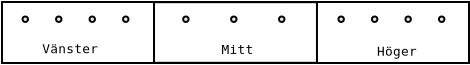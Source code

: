 <?xml version="1.0" encoding="UTF-8"?>
<dia:diagram xmlns:dia="http://www.lysator.liu.se/~alla/dia/">
  <dia:layer name="Background" visible="true" active="true">
    <dia:object type="Standard - Box" version="0" id="O0">
      <dia:attribute name="obj_pos">
        <dia:point val="24.25,15.7"/>
      </dia:attribute>
      <dia:attribute name="obj_bb">
        <dia:rectangle val="24.2,15.65;47.65,18.8"/>
      </dia:attribute>
      <dia:attribute name="elem_corner">
        <dia:point val="24.25,15.7"/>
      </dia:attribute>
      <dia:attribute name="elem_width">
        <dia:real val="23.35"/>
      </dia:attribute>
      <dia:attribute name="elem_height">
        <dia:real val="3.05"/>
      </dia:attribute>
      <dia:attribute name="border_width">
        <dia:real val="0.1"/>
      </dia:attribute>
      <dia:attribute name="show_background">
        <dia:boolean val="true"/>
      </dia:attribute>
    </dia:object>
    <dia:object type="Standard - Box" version="0" id="O1">
      <dia:attribute name="obj_pos">
        <dia:point val="31.851,15.709"/>
      </dia:attribute>
      <dia:attribute name="obj_bb">
        <dia:rectangle val="31.801,15.659;40.049,18.791"/>
      </dia:attribute>
      <dia:attribute name="elem_corner">
        <dia:point val="31.851,15.709"/>
      </dia:attribute>
      <dia:attribute name="elem_width">
        <dia:real val="8.147"/>
      </dia:attribute>
      <dia:attribute name="elem_height">
        <dia:real val="3.032"/>
      </dia:attribute>
      <dia:attribute name="border_width">
        <dia:real val="0.1"/>
      </dia:attribute>
      <dia:attribute name="show_background">
        <dia:boolean val="true"/>
      </dia:attribute>
    </dia:object>
    <dia:object type="Standard - Text" version="1" id="O2">
      <dia:attribute name="obj_pos">
        <dia:point val="36.001,18.081"/>
      </dia:attribute>
      <dia:attribute name="obj_bb">
        <dia:rectangle val="35.231,17.679;36.79,18.483"/>
      </dia:attribute>
      <dia:attribute name="text">
        <dia:composite type="text">
          <dia:attribute name="string">
            <dia:string>#Mitt#</dia:string>
          </dia:attribute>
          <dia:attribute name="font">
            <dia:font family="monospace" style="0" name="Courier"/>
          </dia:attribute>
          <dia:attribute name="height">
            <dia:real val="0.8"/>
          </dia:attribute>
          <dia:attribute name="pos">
            <dia:point val="36.001,18.293"/>
          </dia:attribute>
          <dia:attribute name="color">
            <dia:color val="#000000"/>
          </dia:attribute>
          <dia:attribute name="alignment">
            <dia:enum val="1"/>
          </dia:attribute>
        </dia:composite>
      </dia:attribute>
      <dia:attribute name="valign">
        <dia:enum val="2"/>
      </dia:attribute>
    </dia:object>
    <dia:object type="Standard - Text" version="1" id="O3">
      <dia:attribute name="obj_pos">
        <dia:point val="35.925,17.225"/>
      </dia:attribute>
      <dia:attribute name="obj_bb">
        <dia:rectangle val="35.925,16.63;35.925,17.378"/>
      </dia:attribute>
      <dia:attribute name="text">
        <dia:composite type="text">
          <dia:attribute name="string">
            <dia:string>##</dia:string>
          </dia:attribute>
          <dia:attribute name="font">
            <dia:font family="sans" style="0" name="Helvetica"/>
          </dia:attribute>
          <dia:attribute name="height">
            <dia:real val="0.8"/>
          </dia:attribute>
          <dia:attribute name="pos">
            <dia:point val="35.925,17.225"/>
          </dia:attribute>
          <dia:attribute name="color">
            <dia:color val="#000000"/>
          </dia:attribute>
          <dia:attribute name="alignment">
            <dia:enum val="0"/>
          </dia:attribute>
        </dia:composite>
      </dia:attribute>
      <dia:attribute name="valign">
        <dia:enum val="3"/>
      </dia:attribute>
      <dia:connections>
        <dia:connection handle="0" to="O0" connection="8"/>
      </dia:connections>
    </dia:object>
    <dia:object type="Standard - Text" version="1" id="O4">
      <dia:attribute name="obj_pos">
        <dia:point val="35.925,17.225"/>
      </dia:attribute>
      <dia:attribute name="obj_bb">
        <dia:rectangle val="35.925,16.63;35.925,17.378"/>
      </dia:attribute>
      <dia:attribute name="text">
        <dia:composite type="text">
          <dia:attribute name="string">
            <dia:string>##</dia:string>
          </dia:attribute>
          <dia:attribute name="font">
            <dia:font family="sans" style="0" name="Helvetica"/>
          </dia:attribute>
          <dia:attribute name="height">
            <dia:real val="0.8"/>
          </dia:attribute>
          <dia:attribute name="pos">
            <dia:point val="35.925,17.225"/>
          </dia:attribute>
          <dia:attribute name="color">
            <dia:color val="#000000"/>
          </dia:attribute>
          <dia:attribute name="alignment">
            <dia:enum val="0"/>
          </dia:attribute>
        </dia:composite>
      </dia:attribute>
      <dia:attribute name="valign">
        <dia:enum val="3"/>
      </dia:attribute>
      <dia:connections>
        <dia:connection handle="0" to="O0" connection="8"/>
      </dia:connections>
    </dia:object>
    <dia:object type="Standard - Text" version="1" id="O5">
      <dia:attribute name="obj_pos">
        <dia:point val="27.663,18.039"/>
      </dia:attribute>
      <dia:attribute name="obj_bb">
        <dia:rectangle val="26.315,17.665;29.01,18.413"/>
      </dia:attribute>
      <dia:attribute name="text">
        <dia:composite type="text">
          <dia:attribute name="string">
            <dia:string>#Vänster#</dia:string>
          </dia:attribute>
          <dia:attribute name="font">
            <dia:font family="monospace" style="0" name="Courier"/>
          </dia:attribute>
          <dia:attribute name="height">
            <dia:real val="0.8"/>
          </dia:attribute>
          <dia:attribute name="pos">
            <dia:point val="27.663,18.26"/>
          </dia:attribute>
          <dia:attribute name="color">
            <dia:color val="#000000"/>
          </dia:attribute>
          <dia:attribute name="alignment">
            <dia:enum val="1"/>
          </dia:attribute>
        </dia:composite>
      </dia:attribute>
      <dia:attribute name="valign">
        <dia:enum val="2"/>
      </dia:attribute>
    </dia:object>
    <dia:object type="Standard - Text" version="1" id="O6">
      <dia:attribute name="obj_pos">
        <dia:point val="43.997,18.165"/>
      </dia:attribute>
      <dia:attribute name="obj_bb">
        <dia:rectangle val="43.035,17.791;44.959,18.539"/>
      </dia:attribute>
      <dia:attribute name="text">
        <dia:composite type="text">
          <dia:attribute name="string">
            <dia:string>#Höger#</dia:string>
          </dia:attribute>
          <dia:attribute name="font">
            <dia:font family="monospace" style="0" name="Courier"/>
          </dia:attribute>
          <dia:attribute name="height">
            <dia:real val="0.8"/>
          </dia:attribute>
          <dia:attribute name="pos">
            <dia:point val="43.997,18.387"/>
          </dia:attribute>
          <dia:attribute name="color">
            <dia:color val="#000000"/>
          </dia:attribute>
          <dia:attribute name="alignment">
            <dia:enum val="1"/>
          </dia:attribute>
        </dia:composite>
      </dia:attribute>
      <dia:attribute name="valign">
        <dia:enum val="2"/>
      </dia:attribute>
    </dia:object>
    <dia:object type="Standard - Ellipse" version="0" id="O7">
      <dia:attribute name="obj_pos">
        <dia:point val="25.277,16.425"/>
      </dia:attribute>
      <dia:attribute name="obj_bb">
        <dia:rectangle val="25.227,16.375;25.6,16.748"/>
      </dia:attribute>
      <dia:attribute name="elem_corner">
        <dia:point val="25.277,16.425"/>
      </dia:attribute>
      <dia:attribute name="elem_width">
        <dia:real val="0.273"/>
      </dia:attribute>
      <dia:attribute name="elem_height">
        <dia:real val="0.273"/>
      </dia:attribute>
      <dia:attribute name="inner_color">
        <dia:color val="#e5e5e5"/>
      </dia:attribute>
      <dia:attribute name="aspect">
        <dia:enum val="2"/>
      </dia:attribute>
    </dia:object>
    <dia:object type="Standard - Ellipse" version="0" id="O8">
      <dia:attribute name="obj_pos">
        <dia:point val="26.951,16.425"/>
      </dia:attribute>
      <dia:attribute name="obj_bb">
        <dia:rectangle val="26.901,16.375;27.275,16.748"/>
      </dia:attribute>
      <dia:attribute name="elem_corner">
        <dia:point val="26.951,16.425"/>
      </dia:attribute>
      <dia:attribute name="elem_width">
        <dia:real val="0.273"/>
      </dia:attribute>
      <dia:attribute name="elem_height">
        <dia:real val="0.273"/>
      </dia:attribute>
      <dia:attribute name="inner_color">
        <dia:color val="#e5e5e5"/>
      </dia:attribute>
      <dia:attribute name="aspect">
        <dia:enum val="2"/>
      </dia:attribute>
    </dia:object>
    <dia:object type="Standard - Ellipse" version="0" id="O9">
      <dia:attribute name="obj_pos">
        <dia:point val="28.626,16.425"/>
      </dia:attribute>
      <dia:attribute name="obj_bb">
        <dia:rectangle val="28.576,16.375;28.95,16.748"/>
      </dia:attribute>
      <dia:attribute name="elem_corner">
        <dia:point val="28.626,16.425"/>
      </dia:attribute>
      <dia:attribute name="elem_width">
        <dia:real val="0.273"/>
      </dia:attribute>
      <dia:attribute name="elem_height">
        <dia:real val="0.273"/>
      </dia:attribute>
      <dia:attribute name="inner_color">
        <dia:color val="#e5e5e5"/>
      </dia:attribute>
      <dia:attribute name="aspect">
        <dia:enum val="2"/>
      </dia:attribute>
    </dia:object>
    <dia:object type="Standard - Ellipse" version="0" id="O10">
      <dia:attribute name="obj_pos">
        <dia:point val="30.301,16.425"/>
      </dia:attribute>
      <dia:attribute name="obj_bb">
        <dia:rectangle val="30.251,16.375;30.624,16.748"/>
      </dia:attribute>
      <dia:attribute name="elem_corner">
        <dia:point val="30.301,16.425"/>
      </dia:attribute>
      <dia:attribute name="elem_width">
        <dia:real val="0.273"/>
      </dia:attribute>
      <dia:attribute name="elem_height">
        <dia:real val="0.273"/>
      </dia:attribute>
      <dia:attribute name="inner_color">
        <dia:color val="#e5e5e5"/>
      </dia:attribute>
      <dia:attribute name="aspect">
        <dia:enum val="2"/>
      </dia:attribute>
    </dia:object>
    <dia:object type="Standard - Ellipse" version="0" id="O11">
      <dia:attribute name="obj_pos">
        <dia:point val="41.072,16.425"/>
      </dia:attribute>
      <dia:attribute name="obj_bb">
        <dia:rectangle val="41.022,16.375;41.396,16.748"/>
      </dia:attribute>
      <dia:attribute name="elem_corner">
        <dia:point val="41.072,16.425"/>
      </dia:attribute>
      <dia:attribute name="elem_width">
        <dia:real val="0.273"/>
      </dia:attribute>
      <dia:attribute name="elem_height">
        <dia:real val="0.273"/>
      </dia:attribute>
      <dia:attribute name="inner_color">
        <dia:color val="#e5e5e5"/>
      </dia:attribute>
      <dia:attribute name="aspect">
        <dia:enum val="2"/>
      </dia:attribute>
    </dia:object>
    <dia:object type="Standard - Ellipse" version="0" id="O12">
      <dia:attribute name="obj_pos">
        <dia:point val="42.747,16.425"/>
      </dia:attribute>
      <dia:attribute name="obj_bb">
        <dia:rectangle val="42.697,16.375;43.07,16.748"/>
      </dia:attribute>
      <dia:attribute name="elem_corner">
        <dia:point val="42.747,16.425"/>
      </dia:attribute>
      <dia:attribute name="elem_width">
        <dia:real val="0.273"/>
      </dia:attribute>
      <dia:attribute name="elem_height">
        <dia:real val="0.273"/>
      </dia:attribute>
      <dia:attribute name="inner_color">
        <dia:color val="#e5e5e5"/>
      </dia:attribute>
      <dia:attribute name="aspect">
        <dia:enum val="2"/>
      </dia:attribute>
    </dia:object>
    <dia:object type="Standard - Ellipse" version="0" id="O13">
      <dia:attribute name="obj_pos">
        <dia:point val="44.422,16.425"/>
      </dia:attribute>
      <dia:attribute name="obj_bb">
        <dia:rectangle val="44.372,16.375;44.745,16.748"/>
      </dia:attribute>
      <dia:attribute name="elem_corner">
        <dia:point val="44.422,16.425"/>
      </dia:attribute>
      <dia:attribute name="elem_width">
        <dia:real val="0.273"/>
      </dia:attribute>
      <dia:attribute name="elem_height">
        <dia:real val="0.273"/>
      </dia:attribute>
      <dia:attribute name="inner_color">
        <dia:color val="#e5e5e5"/>
      </dia:attribute>
      <dia:attribute name="aspect">
        <dia:enum val="2"/>
      </dia:attribute>
    </dia:object>
    <dia:object type="Standard - Ellipse" version="0" id="O14">
      <dia:attribute name="obj_pos">
        <dia:point val="46.097,16.425"/>
      </dia:attribute>
      <dia:attribute name="obj_bb">
        <dia:rectangle val="46.047,16.375;46.42,16.748"/>
      </dia:attribute>
      <dia:attribute name="elem_corner">
        <dia:point val="46.097,16.425"/>
      </dia:attribute>
      <dia:attribute name="elem_width">
        <dia:real val="0.273"/>
      </dia:attribute>
      <dia:attribute name="elem_height">
        <dia:real val="0.273"/>
      </dia:attribute>
      <dia:attribute name="inner_color">
        <dia:color val="#e5e5e5"/>
      </dia:attribute>
      <dia:attribute name="aspect">
        <dia:enum val="2"/>
      </dia:attribute>
    </dia:object>
    <dia:object type="Standard - Ellipse" version="0" id="O15">
      <dia:attribute name="obj_pos">
        <dia:point val="33.307,16.425"/>
      </dia:attribute>
      <dia:attribute name="obj_bb">
        <dia:rectangle val="33.257,16.375;33.63,16.748"/>
      </dia:attribute>
      <dia:attribute name="elem_corner">
        <dia:point val="33.307,16.425"/>
      </dia:attribute>
      <dia:attribute name="elem_width">
        <dia:real val="0.273"/>
      </dia:attribute>
      <dia:attribute name="elem_height">
        <dia:real val="0.273"/>
      </dia:attribute>
      <dia:attribute name="inner_color">
        <dia:color val="#e5e5e5"/>
      </dia:attribute>
      <dia:attribute name="aspect">
        <dia:enum val="2"/>
      </dia:attribute>
    </dia:object>
    <dia:object type="Standard - Ellipse" version="0" id="O16">
      <dia:attribute name="obj_pos">
        <dia:point val="35.704,16.425"/>
      </dia:attribute>
      <dia:attribute name="obj_bb">
        <dia:rectangle val="35.654,16.375;36.027,16.748"/>
      </dia:attribute>
      <dia:attribute name="elem_corner">
        <dia:point val="35.704,16.425"/>
      </dia:attribute>
      <dia:attribute name="elem_width">
        <dia:real val="0.273"/>
      </dia:attribute>
      <dia:attribute name="elem_height">
        <dia:real val="0.273"/>
      </dia:attribute>
      <dia:attribute name="inner_color">
        <dia:color val="#e5e5e5"/>
      </dia:attribute>
      <dia:attribute name="aspect">
        <dia:enum val="2"/>
      </dia:attribute>
    </dia:object>
    <dia:object type="Standard - Ellipse" version="0" id="O17">
      <dia:attribute name="obj_pos">
        <dia:point val="38.1,16.425"/>
      </dia:attribute>
      <dia:attribute name="obj_bb">
        <dia:rectangle val="38.05,16.375;38.423,16.748"/>
      </dia:attribute>
      <dia:attribute name="elem_corner">
        <dia:point val="38.1,16.425"/>
      </dia:attribute>
      <dia:attribute name="elem_width">
        <dia:real val="0.273"/>
      </dia:attribute>
      <dia:attribute name="elem_height">
        <dia:real val="0.273"/>
      </dia:attribute>
      <dia:attribute name="inner_color">
        <dia:color val="#e5e5e5"/>
      </dia:attribute>
      <dia:attribute name="aspect">
        <dia:enum val="2"/>
      </dia:attribute>
    </dia:object>
  </dia:layer>
</dia:diagram>
